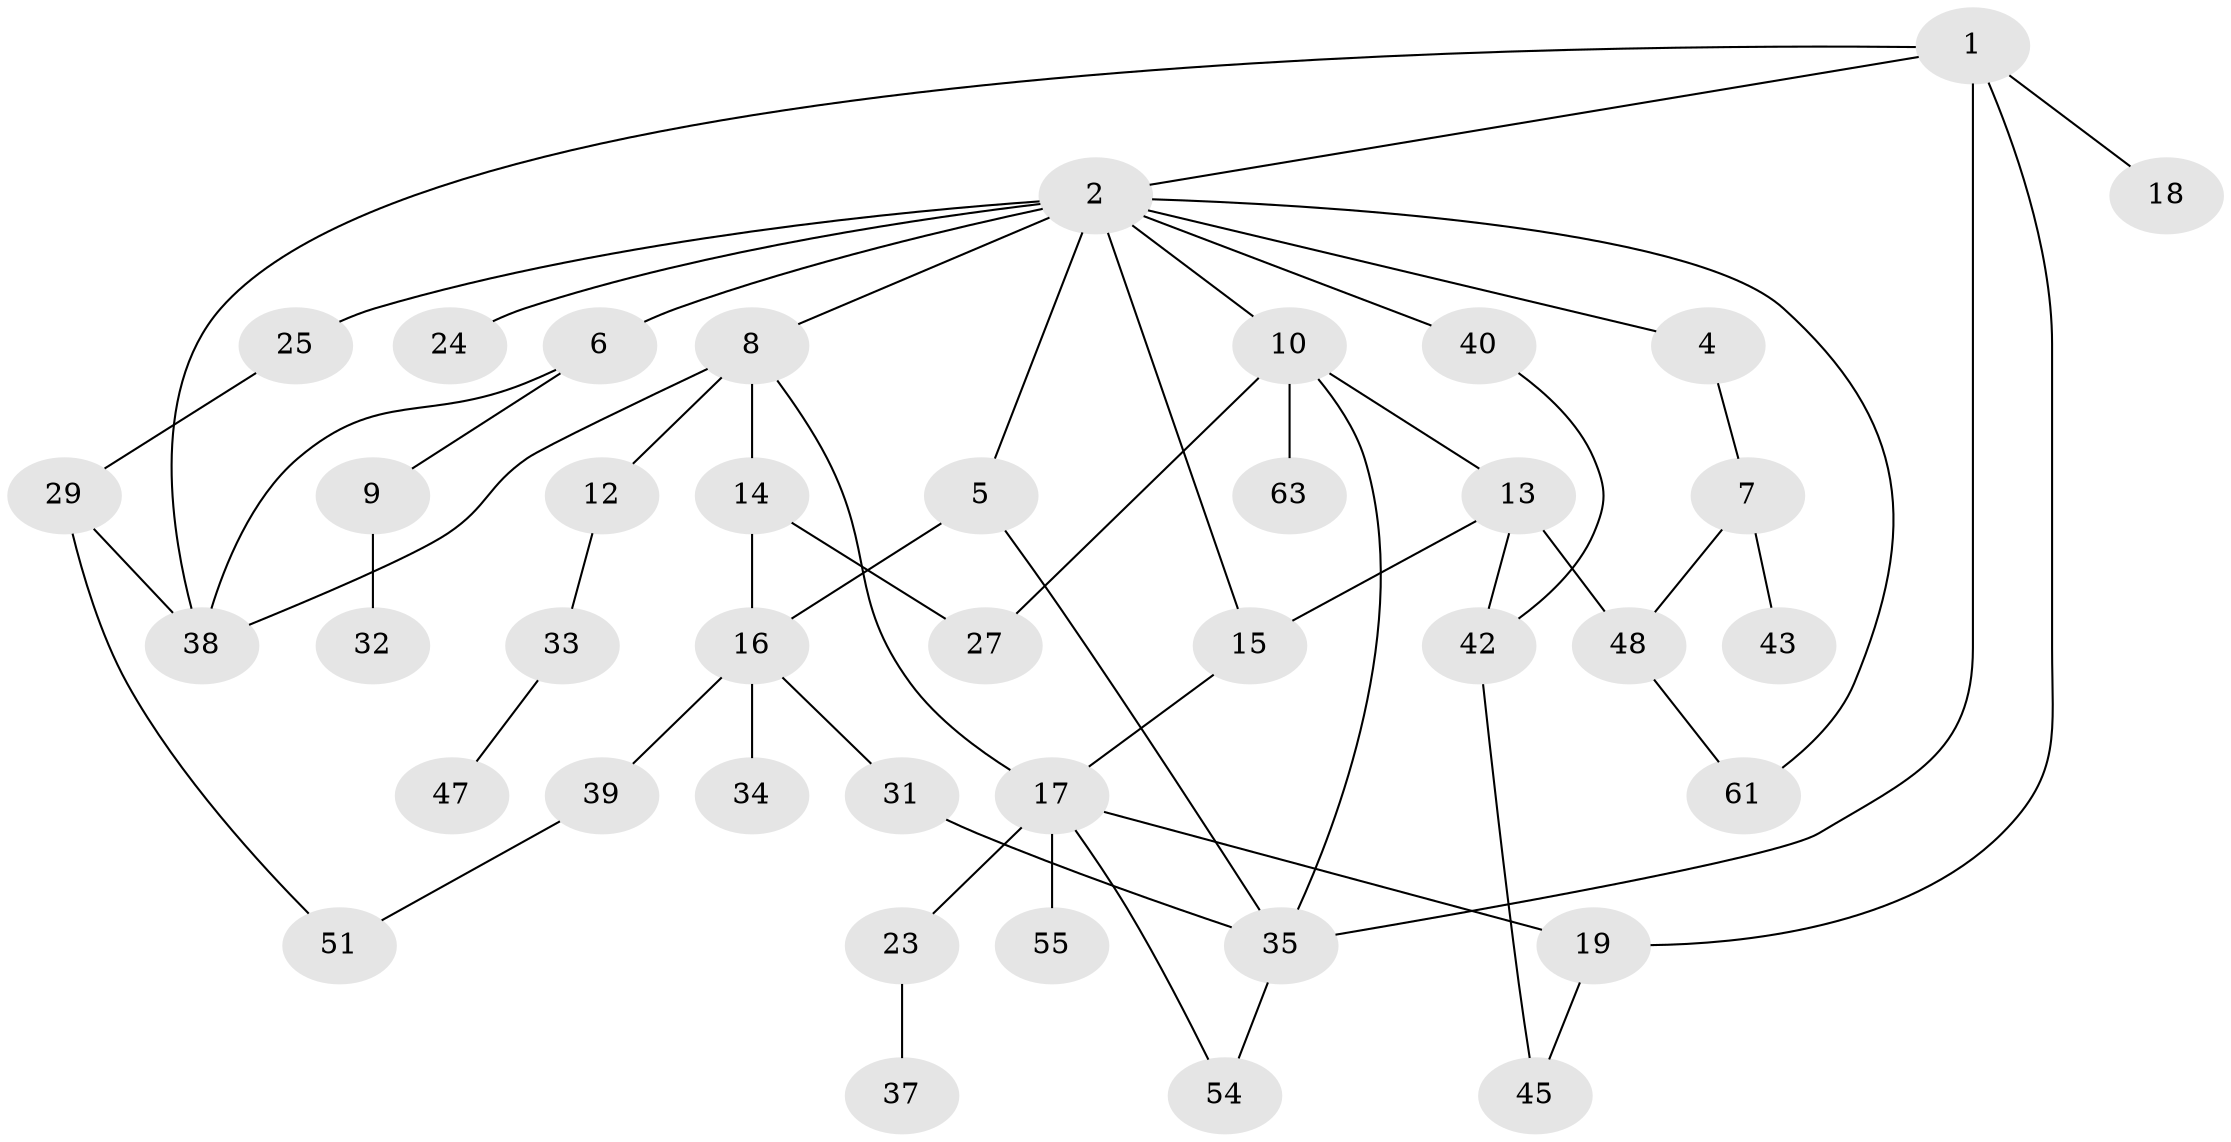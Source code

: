// original degree distribution, {6: 0.047619047619047616, 9: 0.015873015873015872, 4: 0.14285714285714285, 3: 0.20634920634920634, 2: 0.2698412698412698, 1: 0.30158730158730157, 5: 0.015873015873015872}
// Generated by graph-tools (version 1.1) at 2025/10/02/27/25 16:10:53]
// undirected, 41 vertices, 57 edges
graph export_dot {
graph [start="1"]
  node [color=gray90,style=filled];
  1 [super="+56"];
  2 [super="+3"];
  4 [super="+20"];
  5 [super="+22"];
  6;
  7;
  8 [super="+44"];
  9 [super="+60"];
  10 [super="+11"];
  12 [super="+41"];
  13;
  14 [super="+59"];
  15 [super="+26"];
  16 [super="+21"];
  17 [super="+30"];
  18;
  19 [super="+28"];
  23;
  24;
  25;
  27;
  29;
  31 [super="+49"];
  32;
  33 [super="+36"];
  34;
  35 [super="+62"];
  37;
  38 [super="+58"];
  39 [super="+53"];
  40;
  42 [super="+46"];
  43 [super="+52"];
  45;
  47;
  48 [super="+50"];
  51 [super="+57"];
  54;
  55;
  61;
  63;
  1 -- 2;
  1 -- 18;
  1 -- 19;
  1 -- 35;
  1 -- 38;
  2 -- 4;
  2 -- 8;
  2 -- 15;
  2 -- 24;
  2 -- 25;
  2 -- 40;
  2 -- 61;
  2 -- 10;
  2 -- 5;
  2 -- 6;
  4 -- 7;
  5 -- 16;
  5 -- 35;
  6 -- 9;
  6 -- 38;
  7 -- 43;
  7 -- 48;
  8 -- 12;
  8 -- 14;
  8 -- 17;
  8 -- 38;
  9 -- 32;
  10 -- 63;
  10 -- 27;
  10 -- 35;
  10 -- 13;
  12 -- 33;
  13 -- 42;
  13 -- 48;
  13 -- 15;
  14 -- 27;
  14 -- 16;
  15 -- 17 [weight=2];
  16 -- 39;
  16 -- 34;
  16 -- 31;
  17 -- 23;
  17 -- 55;
  17 -- 19;
  17 -- 54;
  19 -- 45;
  23 -- 37;
  25 -- 29;
  29 -- 51;
  29 -- 38;
  31 -- 35;
  33 -- 47;
  35 -- 54;
  39 -- 51;
  40 -- 42;
  42 -- 45;
  48 -- 61;
}
